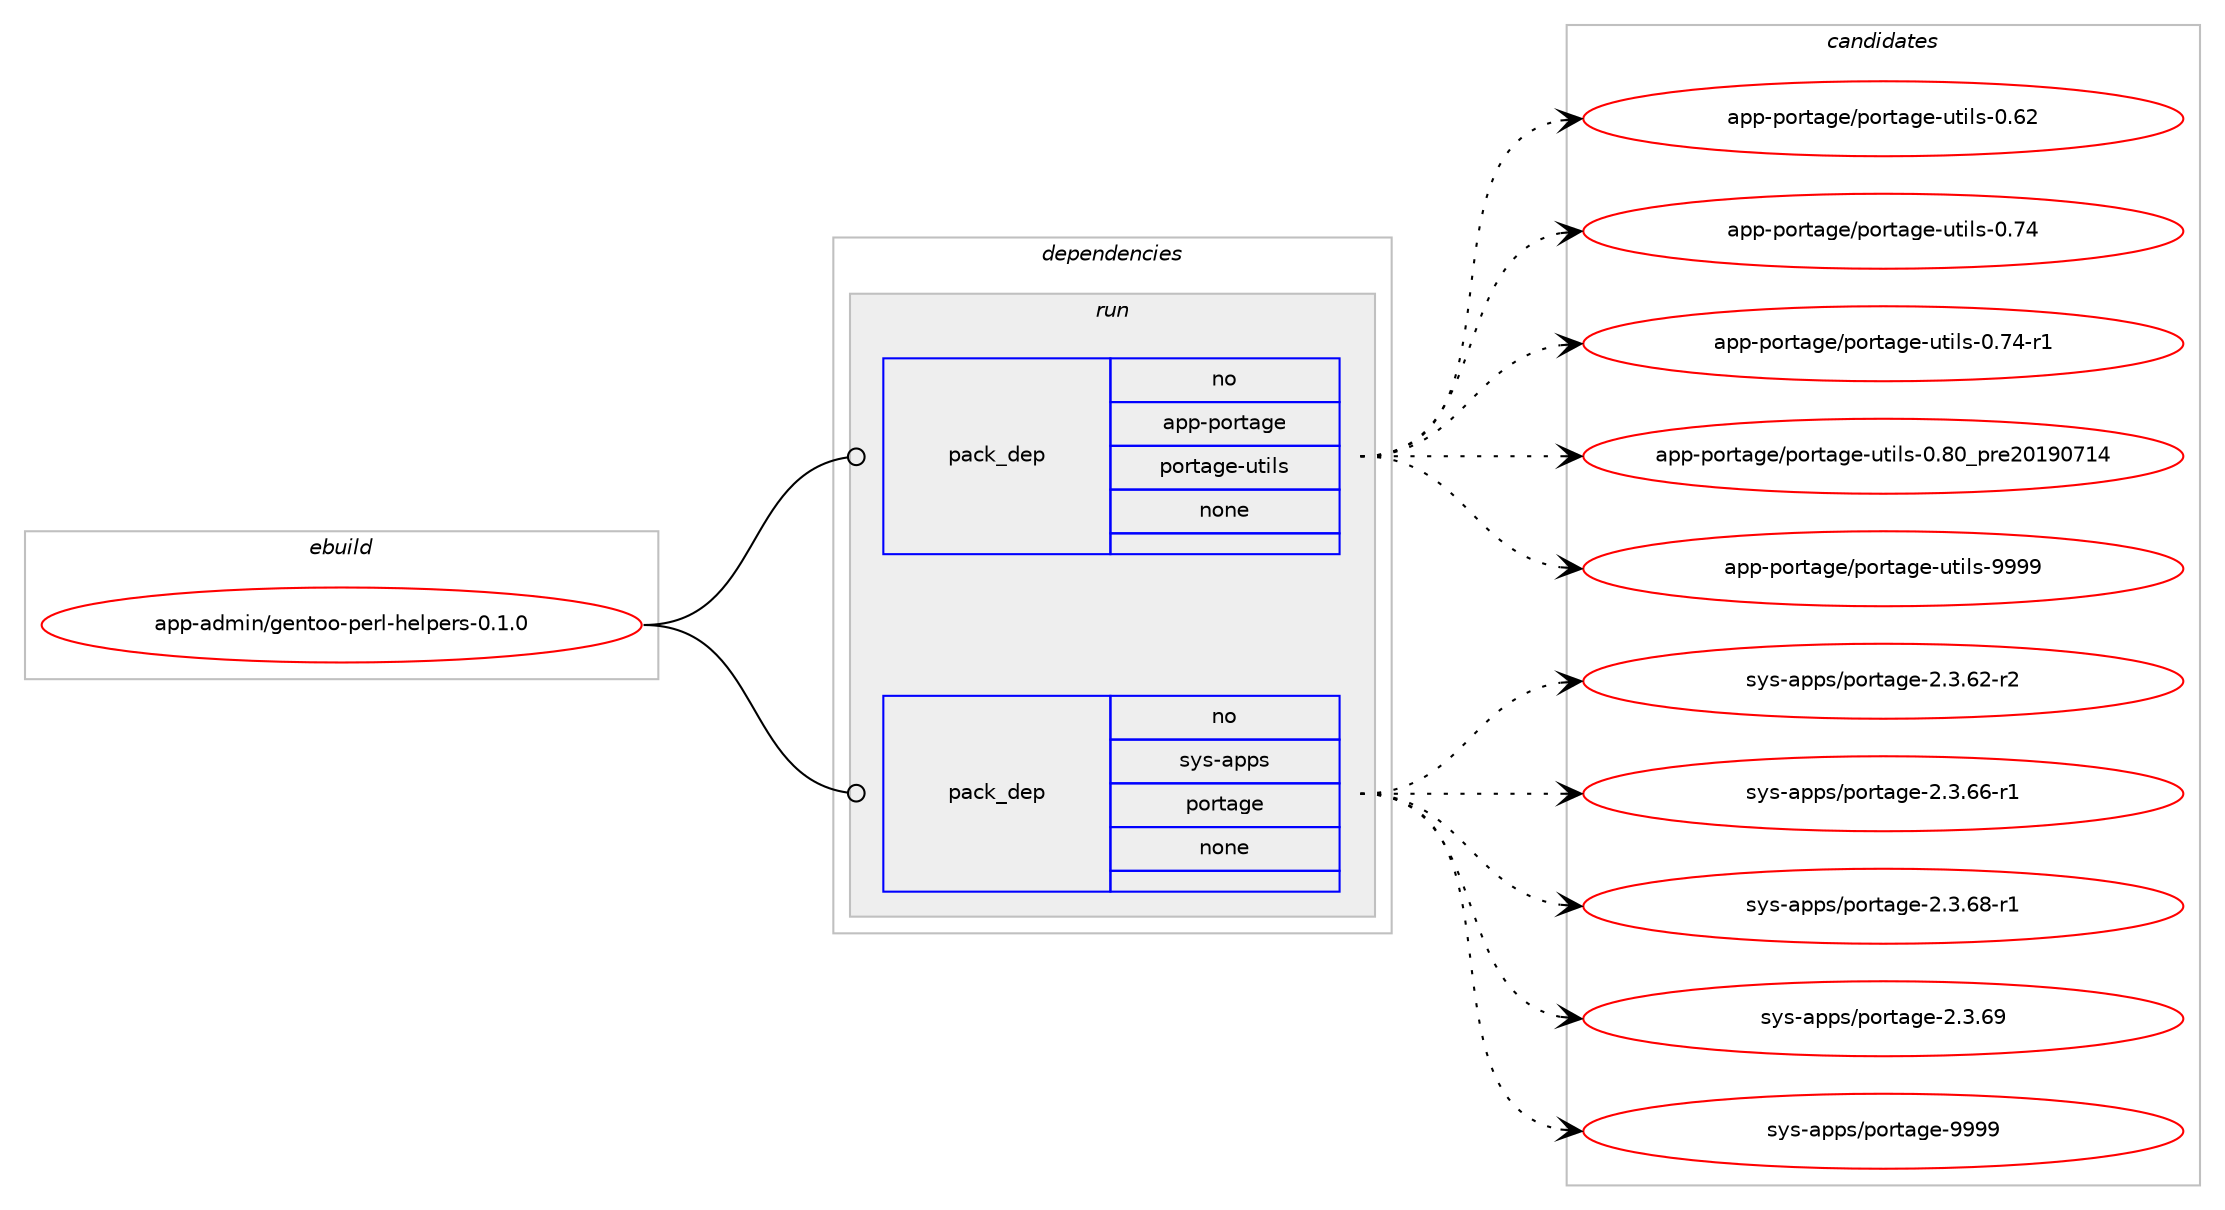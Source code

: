 digraph prolog {

# *************
# Graph options
# *************

newrank=true;
concentrate=true;
compound=true;
graph [rankdir=LR,fontname=Helvetica,fontsize=10,ranksep=1.5];#, ranksep=2.5, nodesep=0.2];
edge  [arrowhead=vee];
node  [fontname=Helvetica,fontsize=10];

# **********
# The ebuild
# **********

subgraph cluster_leftcol {
color=gray;
rank=same;
label=<<i>ebuild</i>>;
id [label="app-admin/gentoo-perl-helpers-0.1.0", color=red, width=4, href="../app-admin/gentoo-perl-helpers-0.1.0.svg"];
}

# ****************
# The dependencies
# ****************

subgraph cluster_midcol {
color=gray;
label=<<i>dependencies</i>>;
subgraph cluster_compile {
fillcolor="#eeeeee";
style=filled;
label=<<i>compile</i>>;
}
subgraph cluster_compileandrun {
fillcolor="#eeeeee";
style=filled;
label=<<i>compile and run</i>>;
}
subgraph cluster_run {
fillcolor="#eeeeee";
style=filled;
label=<<i>run</i>>;
subgraph pack26 {
dependency29 [label=<<TABLE BORDER="0" CELLBORDER="1" CELLSPACING="0" CELLPADDING="4" WIDTH="220"><TR><TD ROWSPAN="6" CELLPADDING="30">pack_dep</TD></TR><TR><TD WIDTH="110">no</TD></TR><TR><TD>app-portage</TD></TR><TR><TD>portage-utils</TD></TR><TR><TD>none</TD></TR><TR><TD></TD></TR></TABLE>>, shape=none, color=blue];
}
id:e -> dependency29:w [weight=20,style="solid",arrowhead="odot"];
subgraph pack27 {
dependency30 [label=<<TABLE BORDER="0" CELLBORDER="1" CELLSPACING="0" CELLPADDING="4" WIDTH="220"><TR><TD ROWSPAN="6" CELLPADDING="30">pack_dep</TD></TR><TR><TD WIDTH="110">no</TD></TR><TR><TD>sys-apps</TD></TR><TR><TD>portage</TD></TR><TR><TD>none</TD></TR><TR><TD></TD></TR></TABLE>>, shape=none, color=blue];
}
id:e -> dependency30:w [weight=20,style="solid",arrowhead="odot"];
}
}

# **************
# The candidates
# **************

subgraph cluster_choices {
rank=same;
color=gray;
label=<<i>candidates</i>>;

subgraph choice26 {
color=black;
nodesep=1;
choice9711211245112111114116971031014711211111411697103101451171161051081154548465450 [label="app-portage/portage-utils-0.62", color=red, width=4,href="../app-portage/portage-utils-0.62.svg"];
choice9711211245112111114116971031014711211111411697103101451171161051081154548465552 [label="app-portage/portage-utils-0.74", color=red, width=4,href="../app-portage/portage-utils-0.74.svg"];
choice97112112451121111141169710310147112111114116971031014511711610510811545484655524511449 [label="app-portage/portage-utils-0.74-r1", color=red, width=4,href="../app-portage/portage-utils-0.74-r1.svg"];
choice9711211245112111114116971031014711211111411697103101451171161051081154548465648951121141015048495748554952 [label="app-portage/portage-utils-0.80_pre20190714", color=red, width=4,href="../app-portage/portage-utils-0.80_pre20190714.svg"];
choice9711211245112111114116971031014711211111411697103101451171161051081154557575757 [label="app-portage/portage-utils-9999", color=red, width=4,href="../app-portage/portage-utils-9999.svg"];
dependency29:e -> choice9711211245112111114116971031014711211111411697103101451171161051081154548465450:w [style=dotted,weight="100"];
dependency29:e -> choice9711211245112111114116971031014711211111411697103101451171161051081154548465552:w [style=dotted,weight="100"];
dependency29:e -> choice97112112451121111141169710310147112111114116971031014511711610510811545484655524511449:w [style=dotted,weight="100"];
dependency29:e -> choice9711211245112111114116971031014711211111411697103101451171161051081154548465648951121141015048495748554952:w [style=dotted,weight="100"];
dependency29:e -> choice9711211245112111114116971031014711211111411697103101451171161051081154557575757:w [style=dotted,weight="100"];
}
subgraph choice27 {
color=black;
nodesep=1;
choice11512111545971121121154711211111411697103101455046514654504511450 [label="sys-apps/portage-2.3.62-r2", color=red, width=4,href="../sys-apps/portage-2.3.62-r2.svg"];
choice11512111545971121121154711211111411697103101455046514654544511449 [label="sys-apps/portage-2.3.66-r1", color=red, width=4,href="../sys-apps/portage-2.3.66-r1.svg"];
choice11512111545971121121154711211111411697103101455046514654564511449 [label="sys-apps/portage-2.3.68-r1", color=red, width=4,href="../sys-apps/portage-2.3.68-r1.svg"];
choice1151211154597112112115471121111141169710310145504651465457 [label="sys-apps/portage-2.3.69", color=red, width=4,href="../sys-apps/portage-2.3.69.svg"];
choice115121115459711211211547112111114116971031014557575757 [label="sys-apps/portage-9999", color=red, width=4,href="../sys-apps/portage-9999.svg"];
dependency30:e -> choice11512111545971121121154711211111411697103101455046514654504511450:w [style=dotted,weight="100"];
dependency30:e -> choice11512111545971121121154711211111411697103101455046514654544511449:w [style=dotted,weight="100"];
dependency30:e -> choice11512111545971121121154711211111411697103101455046514654564511449:w [style=dotted,weight="100"];
dependency30:e -> choice1151211154597112112115471121111141169710310145504651465457:w [style=dotted,weight="100"];
dependency30:e -> choice115121115459711211211547112111114116971031014557575757:w [style=dotted,weight="100"];
}
}

}
